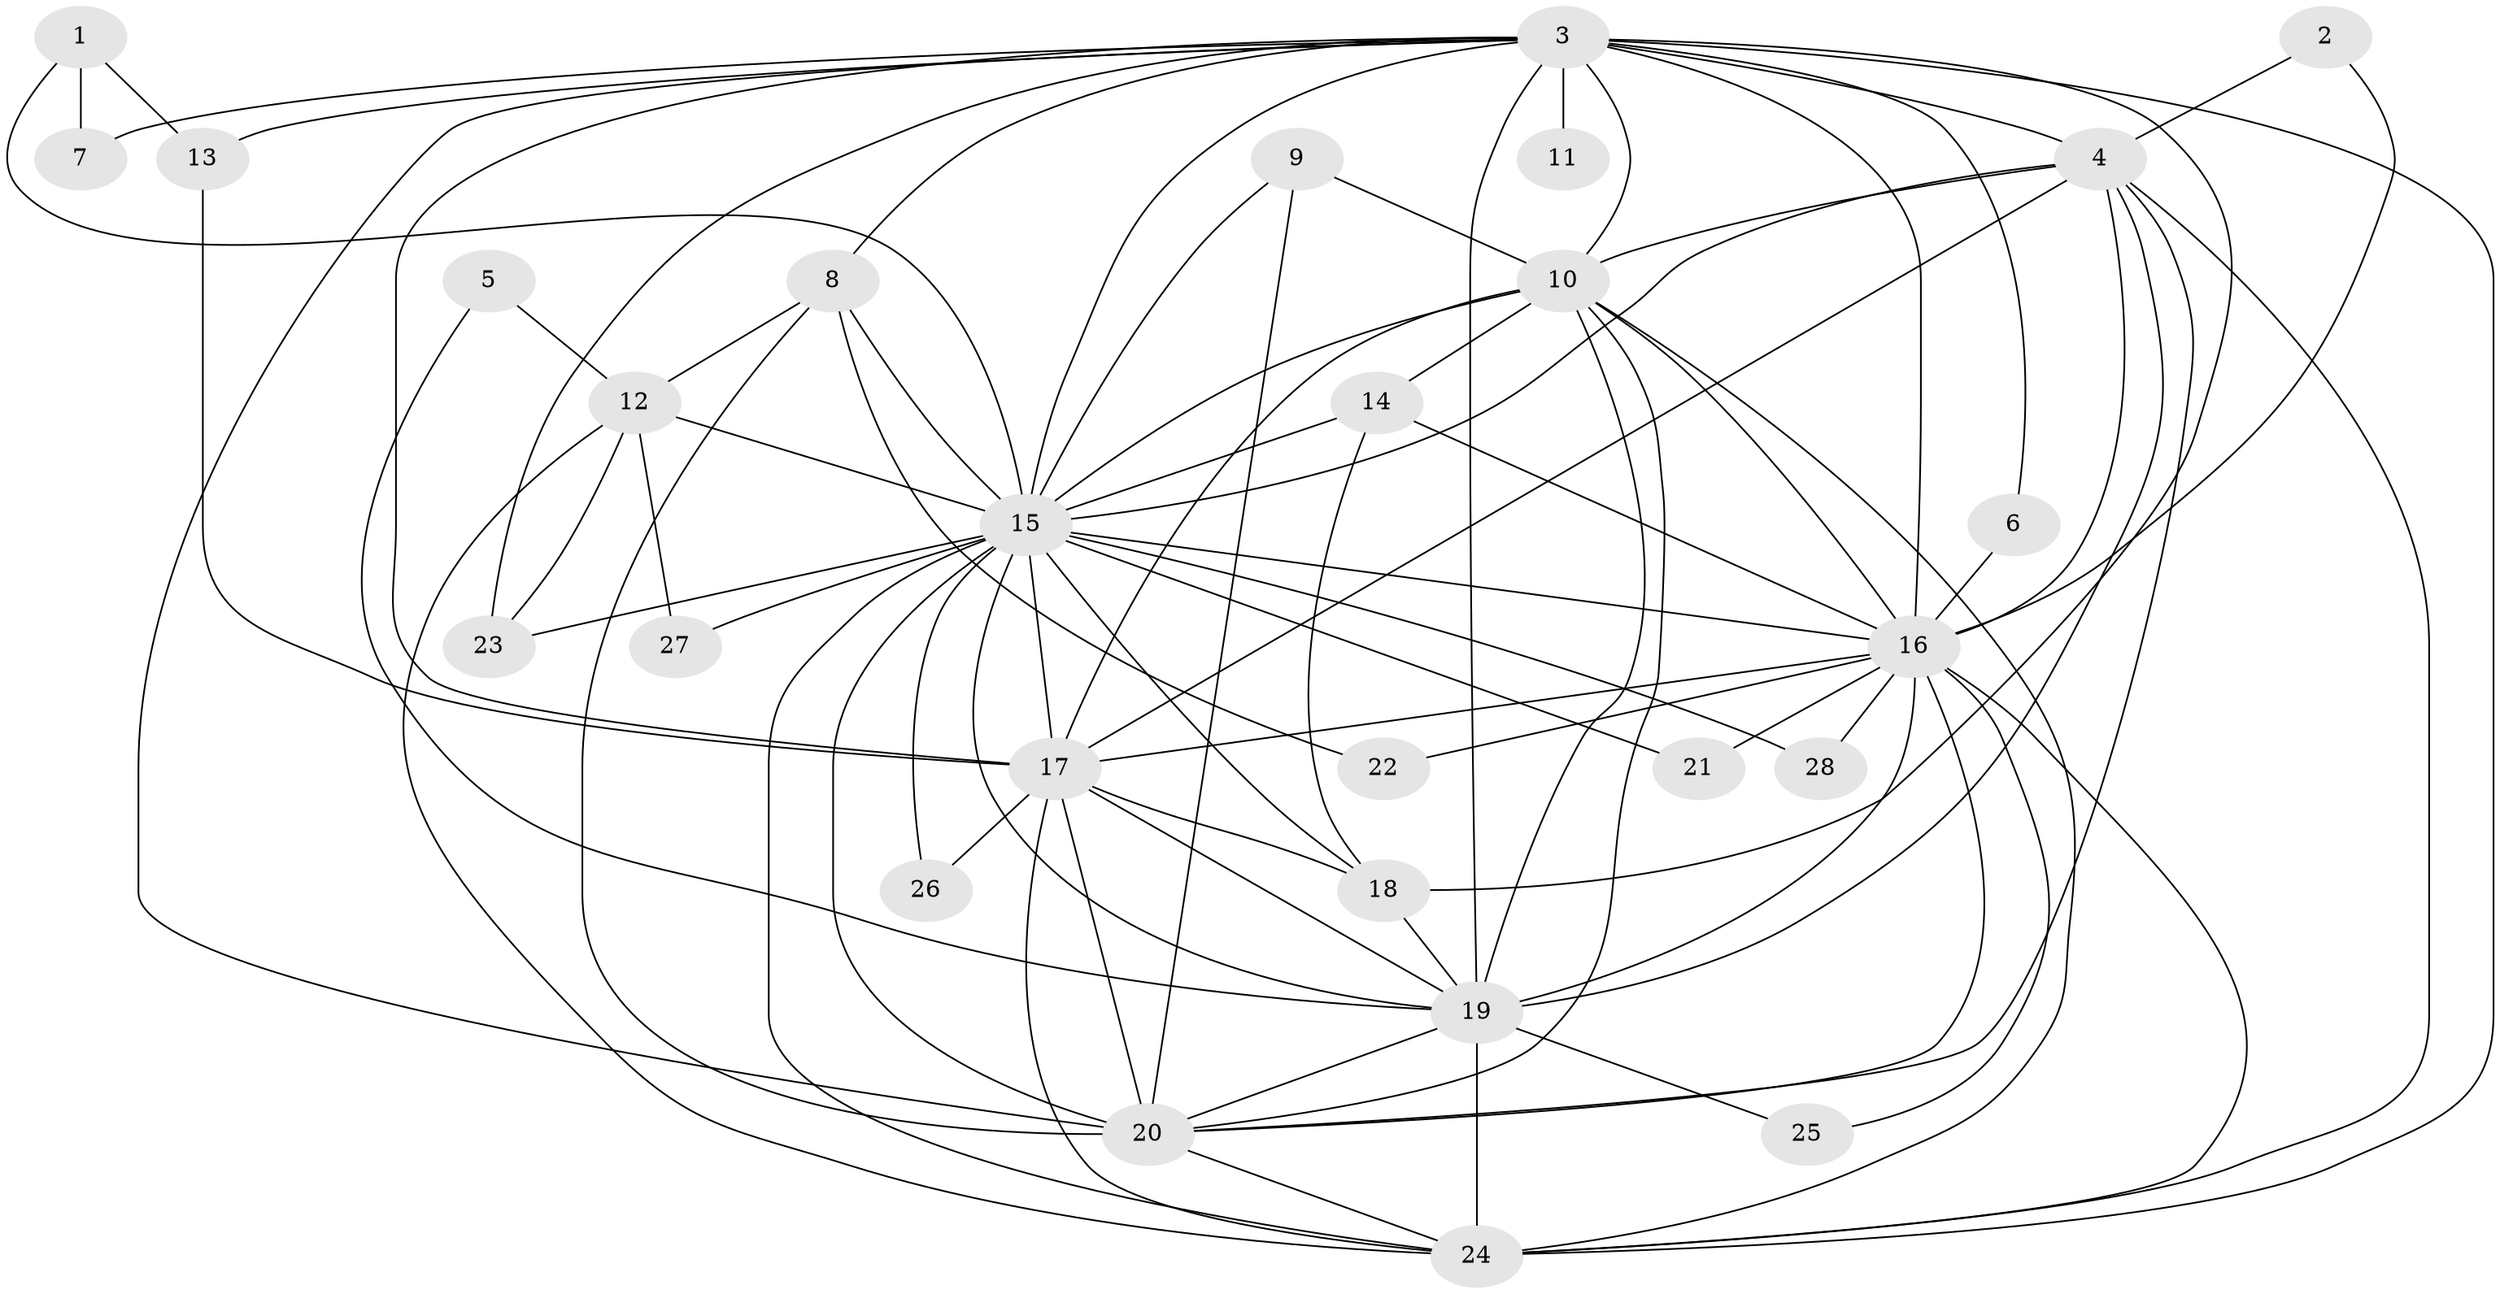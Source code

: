 // original degree distribution, {19: 0.017857142857142856, 12: 0.05357142857142857, 11: 0.017857142857142856, 21: 0.017857142857142856, 26: 0.017857142857142856, 15: 0.017857142857142856, 14: 0.017857142857142856, 13: 0.017857142857142856, 4: 0.10714285714285714, 5: 0.03571428571428571, 2: 0.5714285714285714, 3: 0.08928571428571429, 6: 0.017857142857142856}
// Generated by graph-tools (version 1.1) at 2025/25/03/09/25 03:25:49]
// undirected, 28 vertices, 81 edges
graph export_dot {
graph [start="1"]
  node [color=gray90,style=filled];
  1;
  2;
  3;
  4;
  5;
  6;
  7;
  8;
  9;
  10;
  11;
  12;
  13;
  14;
  15;
  16;
  17;
  18;
  19;
  20;
  21;
  22;
  23;
  24;
  25;
  26;
  27;
  28;
  1 -- 7 [weight=1.0];
  1 -- 13 [weight=1.0];
  1 -- 15 [weight=1.0];
  2 -- 4 [weight=1.0];
  2 -- 16 [weight=1.0];
  3 -- 4 [weight=3.0];
  3 -- 6 [weight=1.0];
  3 -- 7 [weight=1.0];
  3 -- 8 [weight=1.0];
  3 -- 10 [weight=3.0];
  3 -- 11 [weight=2.0];
  3 -- 13 [weight=1.0];
  3 -- 15 [weight=3.0];
  3 -- 16 [weight=3.0];
  3 -- 17 [weight=2.0];
  3 -- 18 [weight=1.0];
  3 -- 19 [weight=2.0];
  3 -- 20 [weight=2.0];
  3 -- 23 [weight=1.0];
  3 -- 24 [weight=2.0];
  4 -- 10 [weight=1.0];
  4 -- 15 [weight=1.0];
  4 -- 16 [weight=2.0];
  4 -- 17 [weight=1.0];
  4 -- 19 [weight=1.0];
  4 -- 20 [weight=1.0];
  4 -- 24 [weight=1.0];
  5 -- 12 [weight=1.0];
  5 -- 19 [weight=1.0];
  6 -- 16 [weight=1.0];
  8 -- 12 [weight=1.0];
  8 -- 15 [weight=1.0];
  8 -- 20 [weight=1.0];
  8 -- 22 [weight=1.0];
  9 -- 10 [weight=2.0];
  9 -- 15 [weight=1.0];
  9 -- 20 [weight=1.0];
  10 -- 14 [weight=1.0];
  10 -- 15 [weight=1.0];
  10 -- 16 [weight=1.0];
  10 -- 17 [weight=2.0];
  10 -- 19 [weight=1.0];
  10 -- 20 [weight=1.0];
  10 -- 24 [weight=1.0];
  12 -- 15 [weight=1.0];
  12 -- 23 [weight=1.0];
  12 -- 24 [weight=1.0];
  12 -- 27 [weight=1.0];
  13 -- 17 [weight=1.0];
  14 -- 15 [weight=1.0];
  14 -- 16 [weight=1.0];
  14 -- 18 [weight=1.0];
  15 -- 16 [weight=4.0];
  15 -- 17 [weight=1.0];
  15 -- 18 [weight=1.0];
  15 -- 19 [weight=2.0];
  15 -- 20 [weight=3.0];
  15 -- 21 [weight=1.0];
  15 -- 23 [weight=1.0];
  15 -- 24 [weight=1.0];
  15 -- 26 [weight=1.0];
  15 -- 27 [weight=1.0];
  15 -- 28 [weight=1.0];
  16 -- 17 [weight=2.0];
  16 -- 19 [weight=2.0];
  16 -- 20 [weight=1.0];
  16 -- 21 [weight=1.0];
  16 -- 22 [weight=1.0];
  16 -- 24 [weight=1.0];
  16 -- 25 [weight=1.0];
  16 -- 28 [weight=1.0];
  17 -- 18 [weight=1.0];
  17 -- 19 [weight=1.0];
  17 -- 20 [weight=1.0];
  17 -- 24 [weight=1.0];
  17 -- 26 [weight=1.0];
  18 -- 19 [weight=1.0];
  19 -- 20 [weight=1.0];
  19 -- 24 [weight=2.0];
  19 -- 25 [weight=1.0];
  20 -- 24 [weight=1.0];
}
